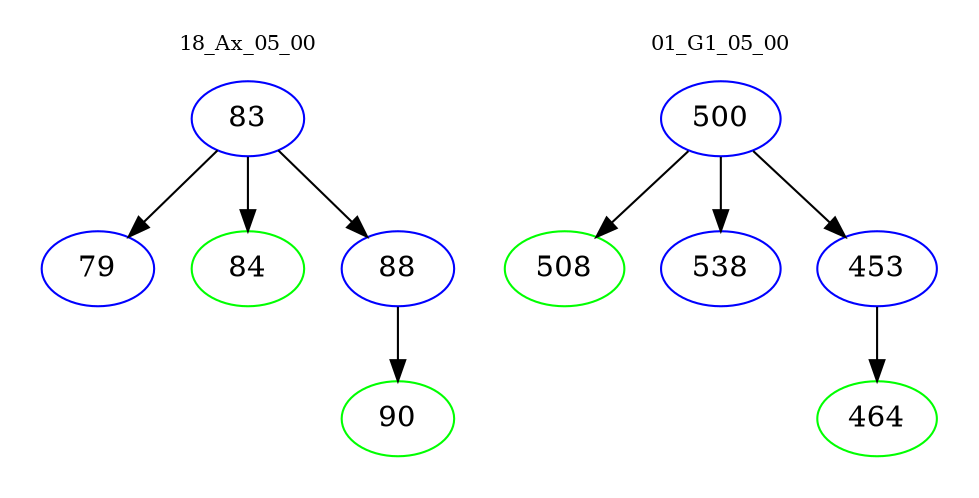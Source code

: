 digraph{
subgraph cluster_0 {
color = white
label = "18_Ax_05_00";
fontsize=10;
T0_83 [label="83", color="blue"]
T0_83 -> T0_79 [color="black"]
T0_79 [label="79", color="blue"]
T0_83 -> T0_84 [color="black"]
T0_84 [label="84", color="green"]
T0_83 -> T0_88 [color="black"]
T0_88 [label="88", color="blue"]
T0_88 -> T0_90 [color="black"]
T0_90 [label="90", color="green"]
}
subgraph cluster_1 {
color = white
label = "01_G1_05_00";
fontsize=10;
T1_500 [label="500", color="blue"]
T1_500 -> T1_508 [color="black"]
T1_508 [label="508", color="green"]
T1_500 -> T1_538 [color="black"]
T1_538 [label="538", color="blue"]
T1_500 -> T1_453 [color="black"]
T1_453 [label="453", color="blue"]
T1_453 -> T1_464 [color="black"]
T1_464 [label="464", color="green"]
}
}

